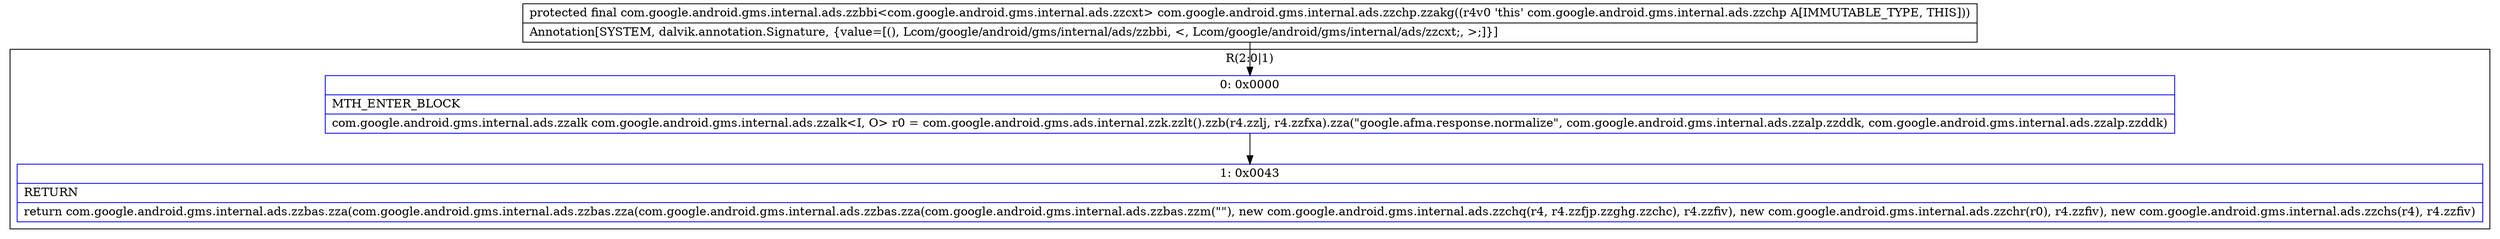 digraph "CFG forcom.google.android.gms.internal.ads.zzchp.zzakg()Lcom\/google\/android\/gms\/internal\/ads\/zzbbi;" {
subgraph cluster_Region_325804208 {
label = "R(2:0|1)";
node [shape=record,color=blue];
Node_0 [shape=record,label="{0\:\ 0x0000|MTH_ENTER_BLOCK\l|com.google.android.gms.internal.ads.zzalk com.google.android.gms.internal.ads.zzalk\<I, O\> r0 = com.google.android.gms.ads.internal.zzk.zzlt().zzb(r4.zzlj, r4.zzfxa).zza(\"google.afma.response.normalize\", com.google.android.gms.internal.ads.zzalp.zzddk, com.google.android.gms.internal.ads.zzalp.zzddk)\l}"];
Node_1 [shape=record,label="{1\:\ 0x0043|RETURN\l|return com.google.android.gms.internal.ads.zzbas.zza(com.google.android.gms.internal.ads.zzbas.zza(com.google.android.gms.internal.ads.zzbas.zza(com.google.android.gms.internal.ads.zzbas.zzm(\"\"), new com.google.android.gms.internal.ads.zzchq(r4, r4.zzfjp.zzghg.zzchc), r4.zzfiv), new com.google.android.gms.internal.ads.zzchr(r0), r4.zzfiv), new com.google.android.gms.internal.ads.zzchs(r4), r4.zzfiv)\l}"];
}
MethodNode[shape=record,label="{protected final com.google.android.gms.internal.ads.zzbbi\<com.google.android.gms.internal.ads.zzcxt\> com.google.android.gms.internal.ads.zzchp.zzakg((r4v0 'this' com.google.android.gms.internal.ads.zzchp A[IMMUTABLE_TYPE, THIS]))  | Annotation[SYSTEM, dalvik.annotation.Signature, \{value=[(), Lcom\/google\/android\/gms\/internal\/ads\/zzbbi, \<, Lcom\/google\/android\/gms\/internal\/ads\/zzcxt;, \>;]\}]\l}"];
MethodNode -> Node_0;
Node_0 -> Node_1;
}

